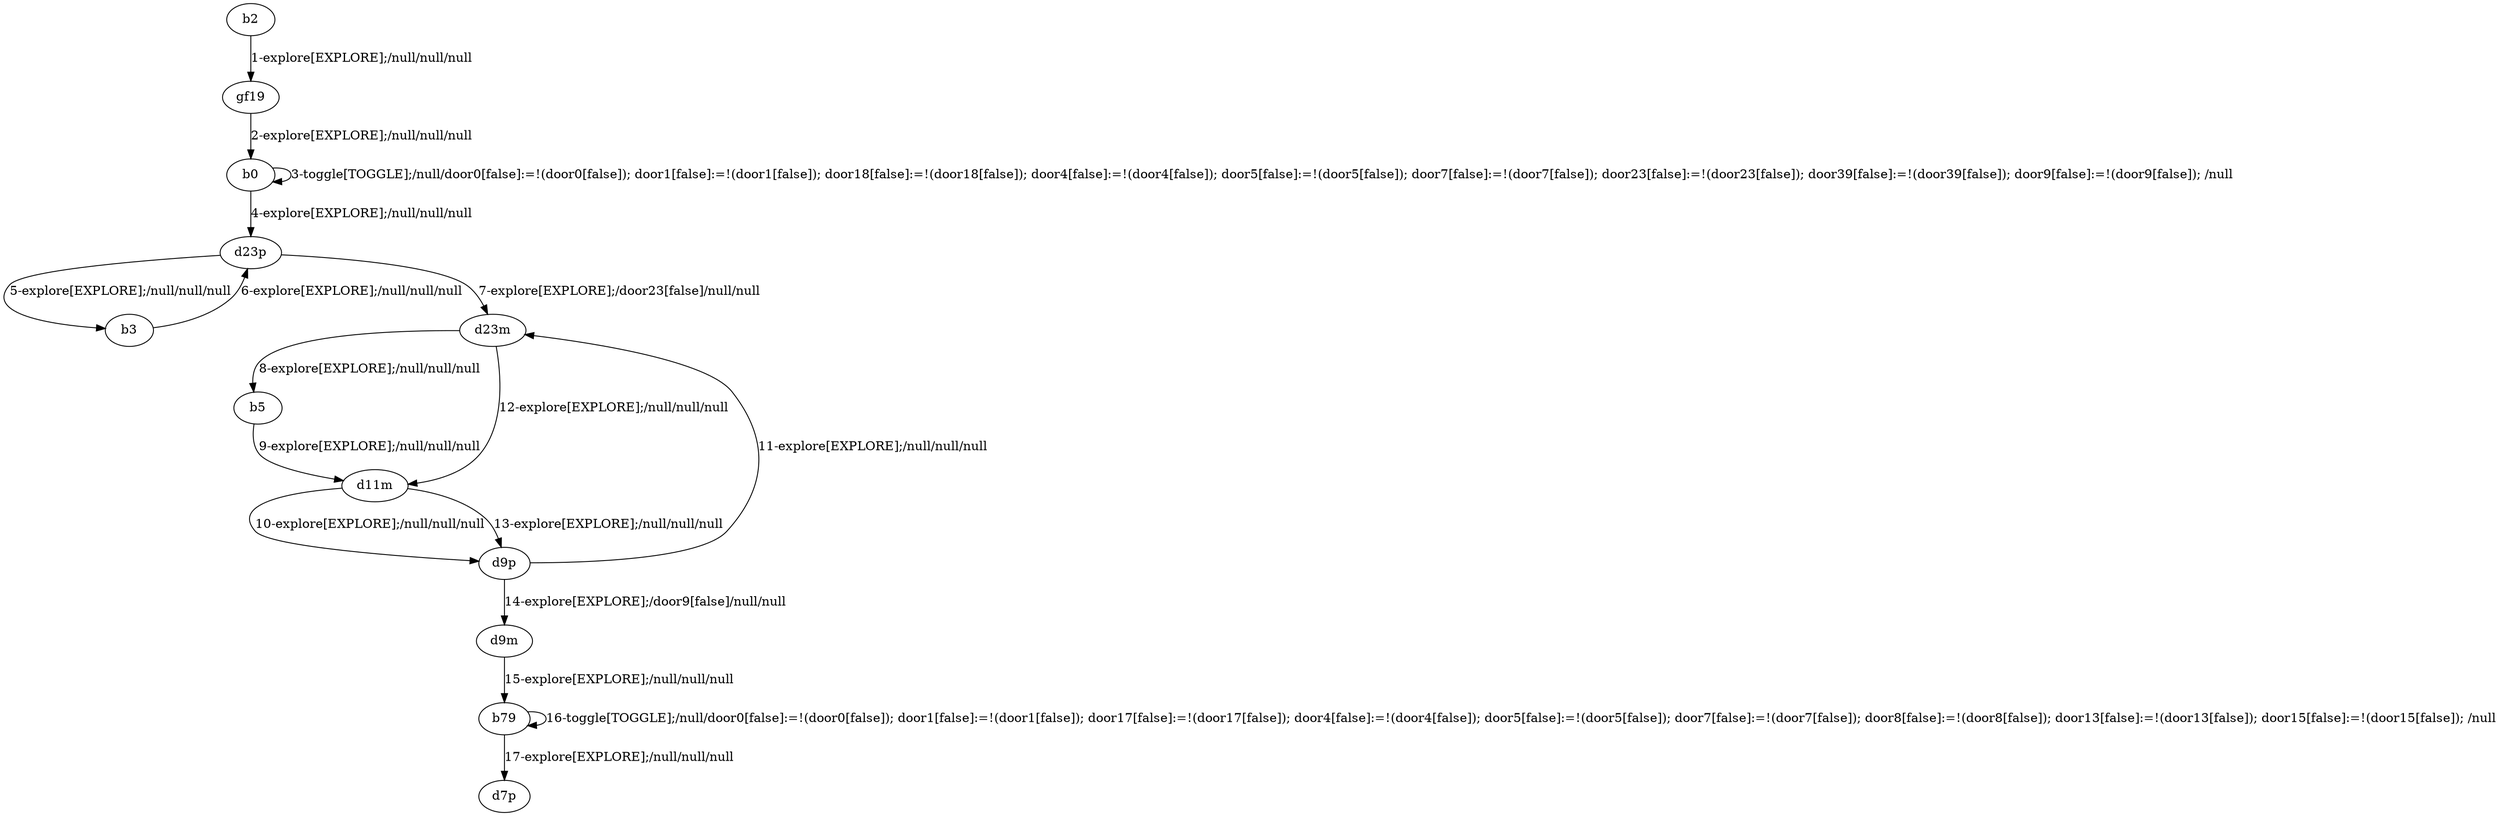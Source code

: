 # Total number of goals covered by this test: 4
# d9p --> d23m
# d9m --> b79
# d11m --> d9p
# b79 --> d7p

digraph g {
"b2" -> "gf19" [label = "1-explore[EXPLORE];/null/null/null"];
"gf19" -> "b0" [label = "2-explore[EXPLORE];/null/null/null"];
"b0" -> "b0" [label = "3-toggle[TOGGLE];/null/door0[false]:=!(door0[false]); door1[false]:=!(door1[false]); door18[false]:=!(door18[false]); door4[false]:=!(door4[false]); door5[false]:=!(door5[false]); door7[false]:=!(door7[false]); door23[false]:=!(door23[false]); door39[false]:=!(door39[false]); door9[false]:=!(door9[false]); /null"];
"b0" -> "d23p" [label = "4-explore[EXPLORE];/null/null/null"];
"d23p" -> "b3" [label = "5-explore[EXPLORE];/null/null/null"];
"b3" -> "d23p" [label = "6-explore[EXPLORE];/null/null/null"];
"d23p" -> "d23m" [label = "7-explore[EXPLORE];/door23[false]/null/null"];
"d23m" -> "b5" [label = "8-explore[EXPLORE];/null/null/null"];
"b5" -> "d11m" [label = "9-explore[EXPLORE];/null/null/null"];
"d11m" -> "d9p" [label = "10-explore[EXPLORE];/null/null/null"];
"d9p" -> "d23m" [label = "11-explore[EXPLORE];/null/null/null"];
"d23m" -> "d11m" [label = "12-explore[EXPLORE];/null/null/null"];
"d11m" -> "d9p" [label = "13-explore[EXPLORE];/null/null/null"];
"d9p" -> "d9m" [label = "14-explore[EXPLORE];/door9[false]/null/null"];
"d9m" -> "b79" [label = "15-explore[EXPLORE];/null/null/null"];
"b79" -> "b79" [label = "16-toggle[TOGGLE];/null/door0[false]:=!(door0[false]); door1[false]:=!(door1[false]); door17[false]:=!(door17[false]); door4[false]:=!(door4[false]); door5[false]:=!(door5[false]); door7[false]:=!(door7[false]); door8[false]:=!(door8[false]); door13[false]:=!(door13[false]); door15[false]:=!(door15[false]); /null"];
"b79" -> "d7p" [label = "17-explore[EXPLORE];/null/null/null"];
}